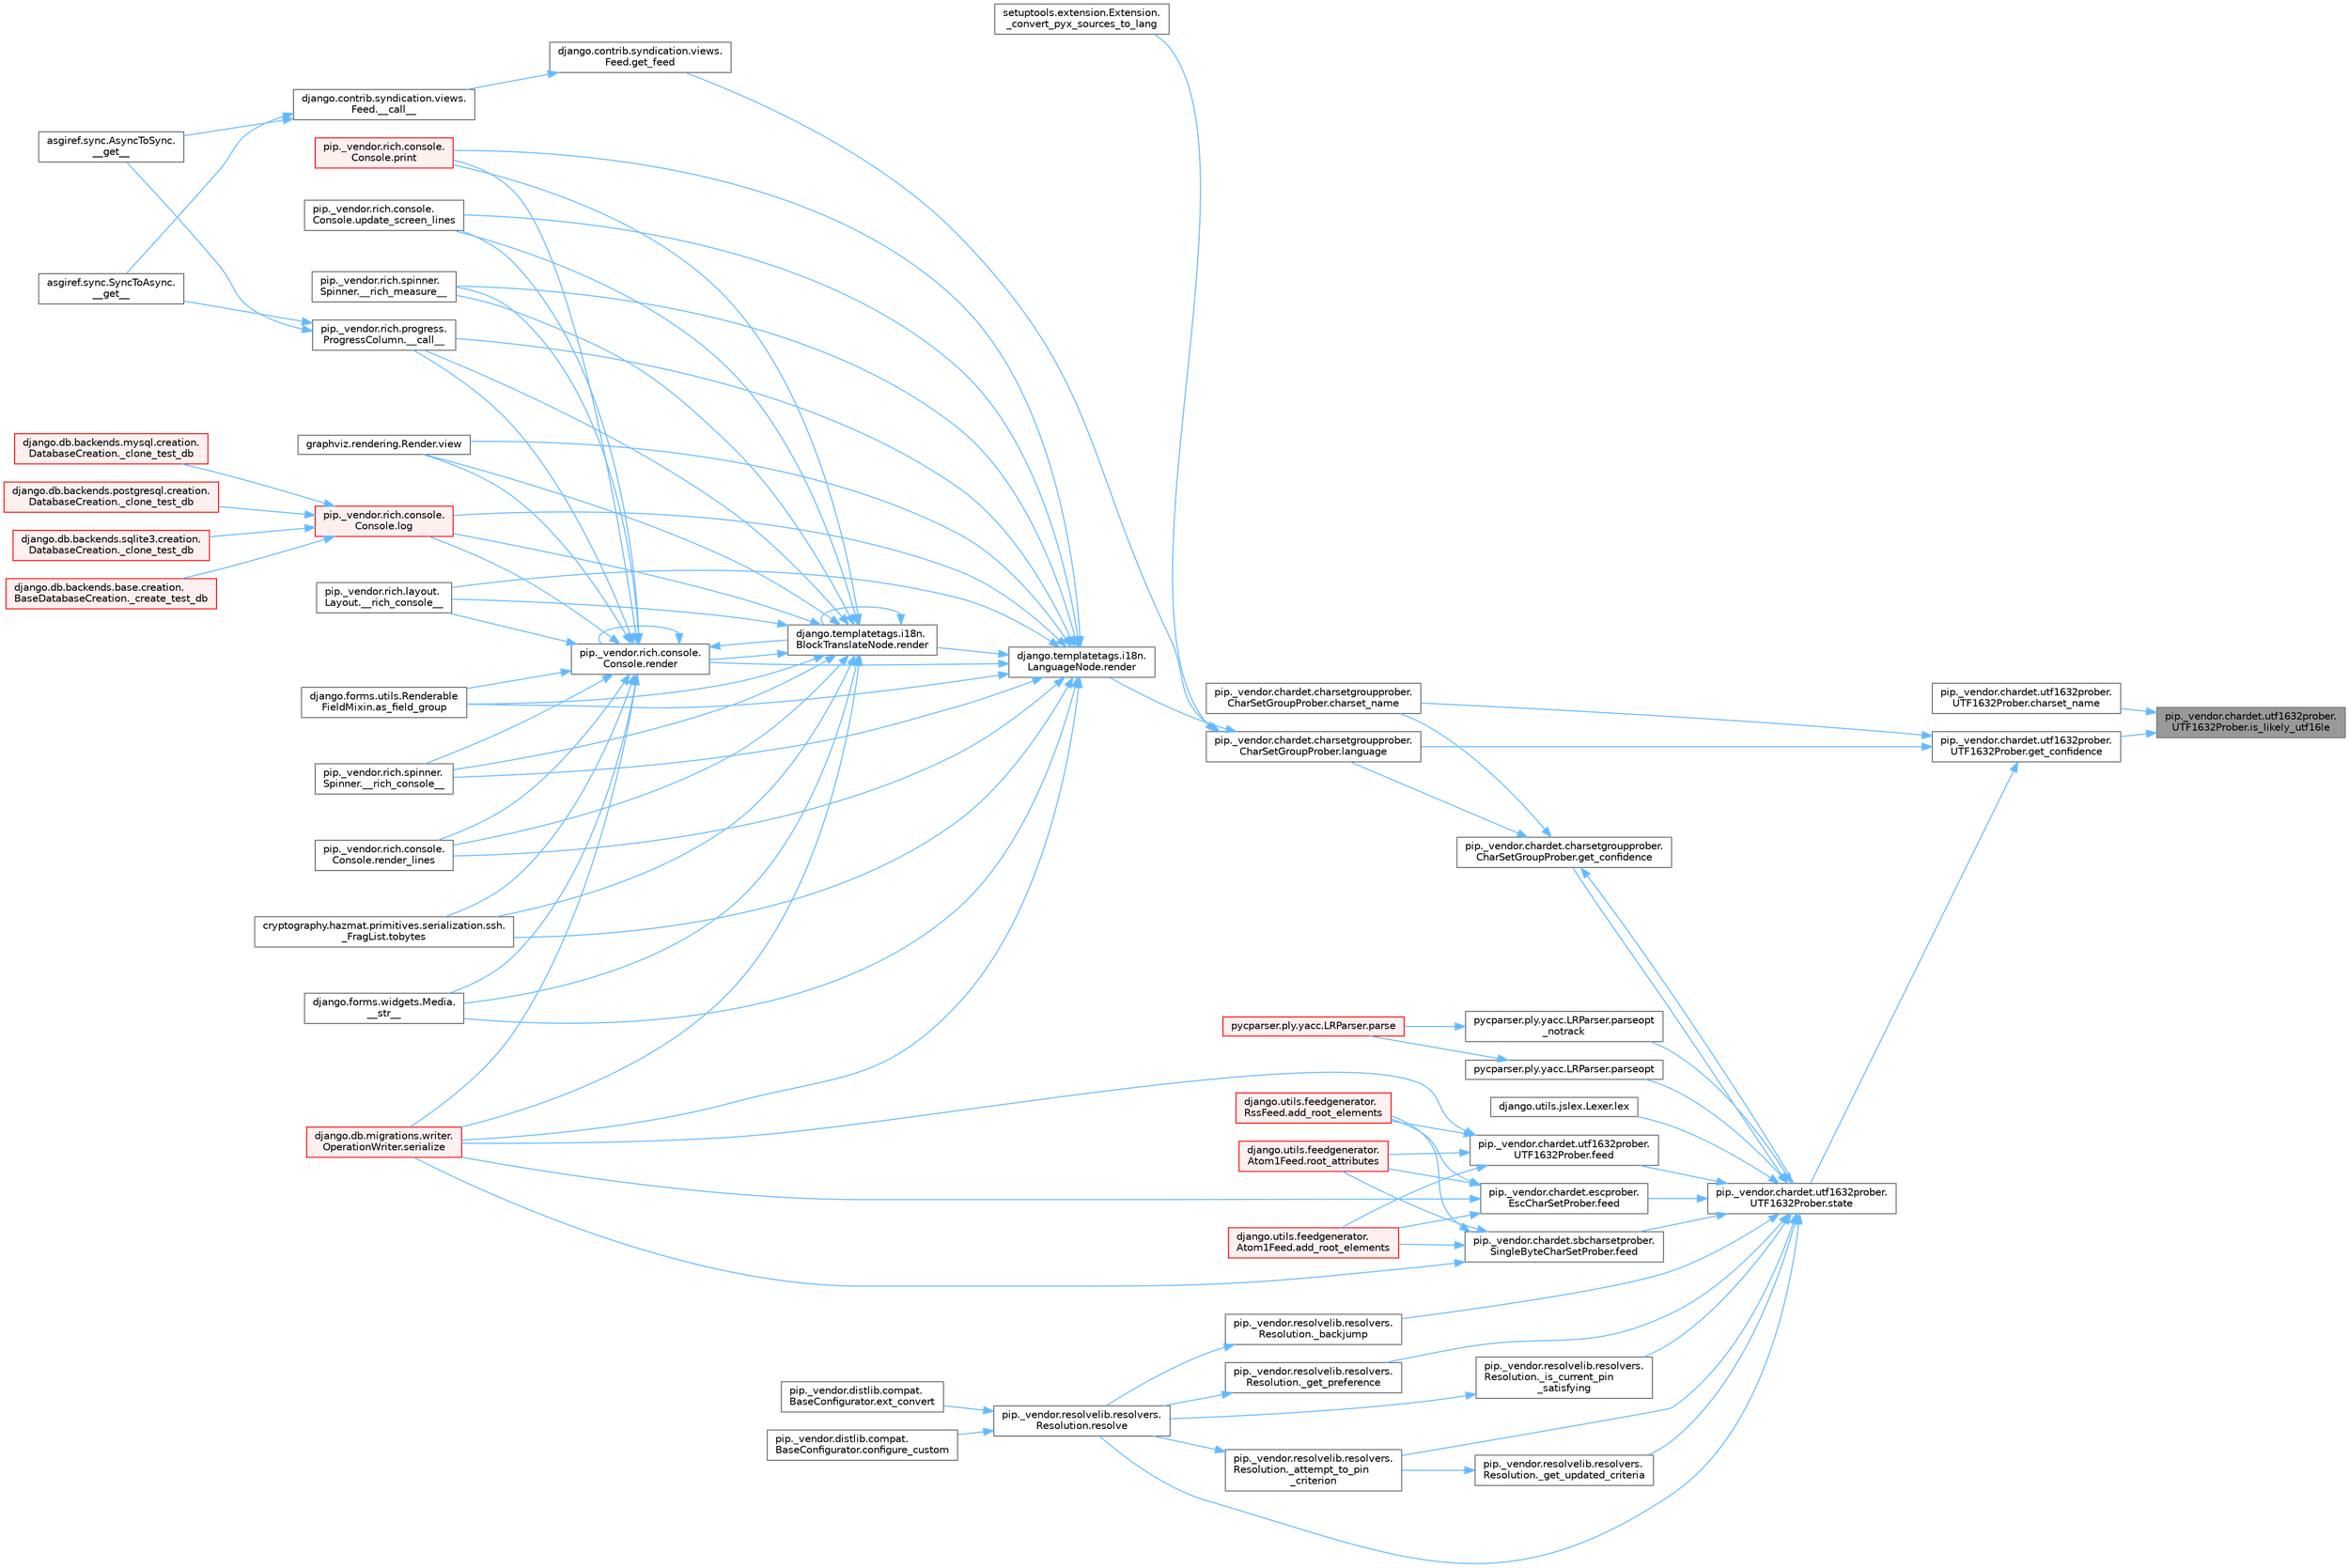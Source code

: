 digraph "pip._vendor.chardet.utf1632prober.UTF1632Prober.is_likely_utf16le"
{
 // LATEX_PDF_SIZE
  bgcolor="transparent";
  edge [fontname=Helvetica,fontsize=10,labelfontname=Helvetica,labelfontsize=10];
  node [fontname=Helvetica,fontsize=10,shape=box,height=0.2,width=0.4];
  rankdir="RL";
  Node1 [id="Node000001",label="pip._vendor.chardet.utf1632prober.\lUTF1632Prober.is_likely_utf16le",height=0.2,width=0.4,color="gray40", fillcolor="grey60", style="filled", fontcolor="black",tooltip=" "];
  Node1 -> Node2 [id="edge1_Node000001_Node000002",dir="back",color="steelblue1",style="solid",tooltip=" "];
  Node2 [id="Node000002",label="pip._vendor.chardet.utf1632prober.\lUTF1632Prober.charset_name",height=0.2,width=0.4,color="grey40", fillcolor="white", style="filled",URL="$classpip_1_1__vendor_1_1chardet_1_1utf1632prober_1_1_u_t_f1632_prober.html#ab5f351274155f267d04e9454cd512623",tooltip=" "];
  Node1 -> Node3 [id="edge2_Node000001_Node000003",dir="back",color="steelblue1",style="solid",tooltip=" "];
  Node3 [id="Node000003",label="pip._vendor.chardet.utf1632prober.\lUTF1632Prober.get_confidence",height=0.2,width=0.4,color="grey40", fillcolor="white", style="filled",URL="$classpip_1_1__vendor_1_1chardet_1_1utf1632prober_1_1_u_t_f1632_prober.html#affa213cc21dcc7fc05934a7490002728",tooltip=" "];
  Node3 -> Node4 [id="edge3_Node000003_Node000004",dir="back",color="steelblue1",style="solid",tooltip=" "];
  Node4 [id="Node000004",label="pip._vendor.chardet.charsetgroupprober.\lCharSetGroupProber.charset_name",height=0.2,width=0.4,color="grey40", fillcolor="white", style="filled",URL="$classpip_1_1__vendor_1_1chardet_1_1charsetgroupprober_1_1_char_set_group_prober.html#a72f1a7ffc65aedd4c2fb9c1eb05249cf",tooltip=" "];
  Node3 -> Node5 [id="edge4_Node000003_Node000005",dir="back",color="steelblue1",style="solid",tooltip=" "];
  Node5 [id="Node000005",label="pip._vendor.chardet.charsetgroupprober.\lCharSetGroupProber.language",height=0.2,width=0.4,color="grey40", fillcolor="white", style="filled",URL="$classpip_1_1__vendor_1_1chardet_1_1charsetgroupprober_1_1_char_set_group_prober.html#a4eed2755176d79c1d176c7500400f899",tooltip=" "];
  Node5 -> Node6 [id="edge5_Node000005_Node000006",dir="back",color="steelblue1",style="solid",tooltip=" "];
  Node6 [id="Node000006",label="setuptools.extension.Extension.\l_convert_pyx_sources_to_lang",height=0.2,width=0.4,color="grey40", fillcolor="white", style="filled",URL="$classsetuptools_1_1extension_1_1_extension.html#aaf601d7106ef472a4913e4bacd039c2a",tooltip=" "];
  Node5 -> Node7 [id="edge6_Node000005_Node000007",dir="back",color="steelblue1",style="solid",tooltip=" "];
  Node7 [id="Node000007",label="django.contrib.syndication.views.\lFeed.get_feed",height=0.2,width=0.4,color="grey40", fillcolor="white", style="filled",URL="$classdjango_1_1contrib_1_1syndication_1_1views_1_1_feed.html#a22e9036857876e13966fd7f846ae909d",tooltip=" "];
  Node7 -> Node8 [id="edge7_Node000007_Node000008",dir="back",color="steelblue1",style="solid",tooltip=" "];
  Node8 [id="Node000008",label="django.contrib.syndication.views.\lFeed.__call__",height=0.2,width=0.4,color="grey40", fillcolor="white", style="filled",URL="$classdjango_1_1contrib_1_1syndication_1_1views_1_1_feed.html#ac7a9680a1b709d8eb37ae3c6ce000220",tooltip=" "];
  Node8 -> Node9 [id="edge8_Node000008_Node000009",dir="back",color="steelblue1",style="solid",tooltip=" "];
  Node9 [id="Node000009",label="asgiref.sync.AsyncToSync.\l__get__",height=0.2,width=0.4,color="grey40", fillcolor="white", style="filled",URL="$classasgiref_1_1sync_1_1_async_to_sync.html#a23e9ef7a73da98dad9e3f4e65846969b",tooltip=" "];
  Node8 -> Node10 [id="edge9_Node000008_Node000010",dir="back",color="steelblue1",style="solid",tooltip=" "];
  Node10 [id="Node000010",label="asgiref.sync.SyncToAsync.\l__get__",height=0.2,width=0.4,color="grey40", fillcolor="white", style="filled",URL="$classasgiref_1_1sync_1_1_sync_to_async.html#aebdfbe3f01079a529fd2f39810597381",tooltip=" "];
  Node5 -> Node11 [id="edge10_Node000005_Node000011",dir="back",color="steelblue1",style="solid",tooltip=" "];
  Node11 [id="Node000011",label="django.templatetags.i18n.\lLanguageNode.render",height=0.2,width=0.4,color="grey40", fillcolor="white", style="filled",URL="$classdjango_1_1templatetags_1_1i18n_1_1_language_node.html#a2c88f345e9d8623bafaa4eb5efdefa84",tooltip=" "];
  Node11 -> Node12 [id="edge11_Node000011_Node000012",dir="back",color="steelblue1",style="solid",tooltip=" "];
  Node12 [id="Node000012",label="pip._vendor.rich.progress.\lProgressColumn.__call__",height=0.2,width=0.4,color="grey40", fillcolor="white", style="filled",URL="$classpip_1_1__vendor_1_1rich_1_1progress_1_1_progress_column.html#ae0c399be74222f949edb0fa5324cf6ea",tooltip=" "];
  Node12 -> Node9 [id="edge12_Node000012_Node000009",dir="back",color="steelblue1",style="solid",tooltip=" "];
  Node12 -> Node10 [id="edge13_Node000012_Node000010",dir="back",color="steelblue1",style="solid",tooltip=" "];
  Node11 -> Node13 [id="edge14_Node000011_Node000013",dir="back",color="steelblue1",style="solid",tooltip=" "];
  Node13 [id="Node000013",label="pip._vendor.rich.layout.\lLayout.__rich_console__",height=0.2,width=0.4,color="grey40", fillcolor="white", style="filled",URL="$classpip_1_1__vendor_1_1rich_1_1layout_1_1_layout.html#ac39cb3d17d2b0324ee1b0dada41a3ebd",tooltip=" "];
  Node11 -> Node14 [id="edge15_Node000011_Node000014",dir="back",color="steelblue1",style="solid",tooltip=" "];
  Node14 [id="Node000014",label="pip._vendor.rich.spinner.\lSpinner.__rich_console__",height=0.2,width=0.4,color="grey40", fillcolor="white", style="filled",URL="$classpip_1_1__vendor_1_1rich_1_1spinner_1_1_spinner.html#a6883d8dced19ac48d4dfc74f776357fd",tooltip=" "];
  Node11 -> Node15 [id="edge16_Node000011_Node000015",dir="back",color="steelblue1",style="solid",tooltip=" "];
  Node15 [id="Node000015",label="pip._vendor.rich.spinner.\lSpinner.__rich_measure__",height=0.2,width=0.4,color="grey40", fillcolor="white", style="filled",URL="$classpip_1_1__vendor_1_1rich_1_1spinner_1_1_spinner.html#a89745682c823c44a31bae8e8d07869f5",tooltip=" "];
  Node11 -> Node16 [id="edge17_Node000011_Node000016",dir="back",color="steelblue1",style="solid",tooltip=" "];
  Node16 [id="Node000016",label="django.forms.widgets.Media.\l__str__",height=0.2,width=0.4,color="grey40", fillcolor="white", style="filled",URL="$classdjango_1_1forms_1_1widgets_1_1_media.html#ae1651710548a7d9f14f036d035012d21",tooltip=" "];
  Node11 -> Node17 [id="edge18_Node000011_Node000017",dir="back",color="steelblue1",style="solid",tooltip=" "];
  Node17 [id="Node000017",label="django.forms.utils.Renderable\lFieldMixin.as_field_group",height=0.2,width=0.4,color="grey40", fillcolor="white", style="filled",URL="$classdjango_1_1forms_1_1utils_1_1_renderable_field_mixin.html#a1e9a1b4f790ea694431554267fd5d74c",tooltip=" "];
  Node11 -> Node18 [id="edge19_Node000011_Node000018",dir="back",color="steelblue1",style="solid",tooltip=" "];
  Node18 [id="Node000018",label="pip._vendor.rich.console.\lConsole.log",height=0.2,width=0.4,color="red", fillcolor="#FFF0F0", style="filled",URL="$classpip_1_1__vendor_1_1rich_1_1console_1_1_console.html#af9c77e39f9413fc2b134c60cfa23b0f1",tooltip=" "];
  Node18 -> Node19 [id="edge20_Node000018_Node000019",dir="back",color="steelblue1",style="solid",tooltip=" "];
  Node19 [id="Node000019",label="django.db.backends.mysql.creation.\lDatabaseCreation._clone_test_db",height=0.2,width=0.4,color="red", fillcolor="#FFF0F0", style="filled",URL="$classdjango_1_1db_1_1backends_1_1mysql_1_1creation_1_1_database_creation.html#ab4d99b6a9b6a81141d0fba9440d91619",tooltip=" "];
  Node18 -> Node21 [id="edge21_Node000018_Node000021",dir="back",color="steelblue1",style="solid",tooltip=" "];
  Node21 [id="Node000021",label="django.db.backends.postgresql.creation.\lDatabaseCreation._clone_test_db",height=0.2,width=0.4,color="red", fillcolor="#FFF0F0", style="filled",URL="$classdjango_1_1db_1_1backends_1_1postgresql_1_1creation_1_1_database_creation.html#ab57e8a2ba94a8a4888fd435036b4c322",tooltip=" "];
  Node18 -> Node22 [id="edge22_Node000018_Node000022",dir="back",color="steelblue1",style="solid",tooltip=" "];
  Node22 [id="Node000022",label="django.db.backends.sqlite3.creation.\lDatabaseCreation._clone_test_db",height=0.2,width=0.4,color="red", fillcolor="#FFF0F0", style="filled",URL="$classdjango_1_1db_1_1backends_1_1sqlite3_1_1creation_1_1_database_creation.html#a43a28bd11187e2b0677fd0be7643387b",tooltip=" "];
  Node18 -> Node23 [id="edge23_Node000018_Node000023",dir="back",color="steelblue1",style="solid",tooltip=" "];
  Node23 [id="Node000023",label="django.db.backends.base.creation.\lBaseDatabaseCreation._create_test_db",height=0.2,width=0.4,color="red", fillcolor="#FFF0F0", style="filled",URL="$classdjango_1_1db_1_1backends_1_1base_1_1creation_1_1_base_database_creation.html#a3782aff49b95503af2f0e518a10dc22d",tooltip=" "];
  Node11 -> Node439 [id="edge24_Node000011_Node000439",dir="back",color="steelblue1",style="solid",tooltip=" "];
  Node439 [id="Node000439",label="pip._vendor.rich.console.\lConsole.print",height=0.2,width=0.4,color="red", fillcolor="#FFF0F0", style="filled",URL="$classpip_1_1__vendor_1_1rich_1_1console_1_1_console.html#af954370cdbb49236b597f2c11064549d",tooltip=" "];
  Node11 -> Node521 [id="edge25_Node000011_Node000521",dir="back",color="steelblue1",style="solid",tooltip=" "];
  Node521 [id="Node000521",label="django.templatetags.i18n.\lBlockTranslateNode.render",height=0.2,width=0.4,color="grey40", fillcolor="white", style="filled",URL="$classdjango_1_1templatetags_1_1i18n_1_1_block_translate_node.html#aaf05bebfd02c1c4b676387ada0357832",tooltip=" "];
  Node521 -> Node12 [id="edge26_Node000521_Node000012",dir="back",color="steelblue1",style="solid",tooltip=" "];
  Node521 -> Node13 [id="edge27_Node000521_Node000013",dir="back",color="steelblue1",style="solid",tooltip=" "];
  Node521 -> Node14 [id="edge28_Node000521_Node000014",dir="back",color="steelblue1",style="solid",tooltip=" "];
  Node521 -> Node15 [id="edge29_Node000521_Node000015",dir="back",color="steelblue1",style="solid",tooltip=" "];
  Node521 -> Node16 [id="edge30_Node000521_Node000016",dir="back",color="steelblue1",style="solid",tooltip=" "];
  Node521 -> Node17 [id="edge31_Node000521_Node000017",dir="back",color="steelblue1",style="solid",tooltip=" "];
  Node521 -> Node18 [id="edge32_Node000521_Node000018",dir="back",color="steelblue1",style="solid",tooltip=" "];
  Node521 -> Node439 [id="edge33_Node000521_Node000439",dir="back",color="steelblue1",style="solid",tooltip=" "];
  Node521 -> Node521 [id="edge34_Node000521_Node000521",dir="back",color="steelblue1",style="solid",tooltip=" "];
  Node521 -> Node522 [id="edge35_Node000521_Node000522",dir="back",color="steelblue1",style="solid",tooltip=" "];
  Node522 [id="Node000522",label="pip._vendor.rich.console.\lConsole.render",height=0.2,width=0.4,color="grey40", fillcolor="white", style="filled",URL="$classpip_1_1__vendor_1_1rich_1_1console_1_1_console.html#a9551b8254c573105adde80622393a938",tooltip=" "];
  Node522 -> Node12 [id="edge36_Node000522_Node000012",dir="back",color="steelblue1",style="solid",tooltip=" "];
  Node522 -> Node13 [id="edge37_Node000522_Node000013",dir="back",color="steelblue1",style="solid",tooltip=" "];
  Node522 -> Node14 [id="edge38_Node000522_Node000014",dir="back",color="steelblue1",style="solid",tooltip=" "];
  Node522 -> Node15 [id="edge39_Node000522_Node000015",dir="back",color="steelblue1",style="solid",tooltip=" "];
  Node522 -> Node16 [id="edge40_Node000522_Node000016",dir="back",color="steelblue1",style="solid",tooltip=" "];
  Node522 -> Node17 [id="edge41_Node000522_Node000017",dir="back",color="steelblue1",style="solid",tooltip=" "];
  Node522 -> Node18 [id="edge42_Node000522_Node000018",dir="back",color="steelblue1",style="solid",tooltip=" "];
  Node522 -> Node439 [id="edge43_Node000522_Node000439",dir="back",color="steelblue1",style="solid",tooltip=" "];
  Node522 -> Node521 [id="edge44_Node000522_Node000521",dir="back",color="steelblue1",style="solid",tooltip=" "];
  Node522 -> Node522 [id="edge45_Node000522_Node000522",dir="back",color="steelblue1",style="solid",tooltip=" "];
  Node522 -> Node523 [id="edge46_Node000522_Node000523",dir="back",color="steelblue1",style="solid",tooltip=" "];
  Node523 [id="Node000523",label="pip._vendor.rich.console.\lConsole.render_lines",height=0.2,width=0.4,color="grey40", fillcolor="white", style="filled",URL="$classpip_1_1__vendor_1_1rich_1_1console_1_1_console.html#a5818808a49db20c5bee6986425f96f14",tooltip=" "];
  Node522 -> Node524 [id="edge47_Node000522_Node000524",dir="back",color="steelblue1",style="solid",tooltip=" "];
  Node524 [id="Node000524",label="django.db.migrations.writer.\lOperationWriter.serialize",height=0.2,width=0.4,color="red", fillcolor="#FFF0F0", style="filled",URL="$classdjango_1_1db_1_1migrations_1_1writer_1_1_operation_writer.html#a866e8d13e1c54a35d74e9a6b0383b2f8",tooltip=" "];
  Node522 -> Node596 [id="edge48_Node000522_Node000596",dir="back",color="steelblue1",style="solid",tooltip=" "];
  Node596 [id="Node000596",label="cryptography.hazmat.primitives.serialization.ssh.\l_FragList.tobytes",height=0.2,width=0.4,color="grey40", fillcolor="white", style="filled",URL="$classcryptography_1_1hazmat_1_1primitives_1_1serialization_1_1ssh_1_1___frag_list.html#a195dd4e7c741624829a13af53fa3de38",tooltip=" "];
  Node522 -> Node597 [id="edge49_Node000522_Node000597",dir="back",color="steelblue1",style="solid",tooltip=" "];
  Node597 [id="Node000597",label="pip._vendor.rich.console.\lConsole.update_screen_lines",height=0.2,width=0.4,color="grey40", fillcolor="white", style="filled",URL="$classpip_1_1__vendor_1_1rich_1_1console_1_1_console.html#a21cfe5af86ec7533f23d45fe2969817e",tooltip=" "];
  Node522 -> Node598 [id="edge50_Node000522_Node000598",dir="back",color="steelblue1",style="solid",tooltip=" "];
  Node598 [id="Node000598",label="graphviz.rendering.Render.view",height=0.2,width=0.4,color="grey40", fillcolor="white", style="filled",URL="$classgraphviz_1_1rendering_1_1_render.html#a53169c422996b9a7e92b5580c13914e2",tooltip=" "];
  Node521 -> Node523 [id="edge51_Node000521_Node000523",dir="back",color="steelblue1",style="solid",tooltip=" "];
  Node521 -> Node524 [id="edge52_Node000521_Node000524",dir="back",color="steelblue1",style="solid",tooltip=" "];
  Node521 -> Node596 [id="edge53_Node000521_Node000596",dir="back",color="steelblue1",style="solid",tooltip=" "];
  Node521 -> Node597 [id="edge54_Node000521_Node000597",dir="back",color="steelblue1",style="solid",tooltip=" "];
  Node521 -> Node598 [id="edge55_Node000521_Node000598",dir="back",color="steelblue1",style="solid",tooltip=" "];
  Node11 -> Node522 [id="edge56_Node000011_Node000522",dir="back",color="steelblue1",style="solid",tooltip=" "];
  Node11 -> Node523 [id="edge57_Node000011_Node000523",dir="back",color="steelblue1",style="solid",tooltip=" "];
  Node11 -> Node524 [id="edge58_Node000011_Node000524",dir="back",color="steelblue1",style="solid",tooltip=" "];
  Node11 -> Node596 [id="edge59_Node000011_Node000596",dir="back",color="steelblue1",style="solid",tooltip=" "];
  Node11 -> Node597 [id="edge60_Node000011_Node000597",dir="back",color="steelblue1",style="solid",tooltip=" "];
  Node11 -> Node598 [id="edge61_Node000011_Node000598",dir="back",color="steelblue1",style="solid",tooltip=" "];
  Node3 -> Node3185 [id="edge62_Node000003_Node003185",dir="back",color="steelblue1",style="solid",tooltip=" "];
  Node3185 [id="Node003185",label="pip._vendor.chardet.utf1632prober.\lUTF1632Prober.state",height=0.2,width=0.4,color="grey40", fillcolor="white", style="filled",URL="$classpip_1_1__vendor_1_1chardet_1_1utf1632prober_1_1_u_t_f1632_prober.html#a33fbc3b38525fe5a4e994e25118a46db",tooltip=" "];
  Node3185 -> Node3186 [id="edge63_Node003185_Node003186",dir="back",color="steelblue1",style="solid",tooltip=" "];
  Node3186 [id="Node003186",label="pip._vendor.resolvelib.resolvers.\lResolution._attempt_to_pin\l_criterion",height=0.2,width=0.4,color="grey40", fillcolor="white", style="filled",URL="$classpip_1_1__vendor_1_1resolvelib_1_1resolvers_1_1_resolution.html#a8ede57631fbb093024b2c6190f860578",tooltip=" "];
  Node3186 -> Node3187 [id="edge64_Node003186_Node003187",dir="back",color="steelblue1",style="solid",tooltip=" "];
  Node3187 [id="Node003187",label="pip._vendor.resolvelib.resolvers.\lResolution.resolve",height=0.2,width=0.4,color="grey40", fillcolor="white", style="filled",URL="$classpip_1_1__vendor_1_1resolvelib_1_1resolvers_1_1_resolution.html#abf24a4f0e5020afae4ac2ee6d280807a",tooltip=" "];
  Node3187 -> Node3084 [id="edge65_Node003187_Node003084",dir="back",color="steelblue1",style="solid",tooltip=" "];
  Node3084 [id="Node003084",label="pip._vendor.distlib.compat.\lBaseConfigurator.configure_custom",height=0.2,width=0.4,color="grey40", fillcolor="white", style="filled",URL="$classpip_1_1__vendor_1_1distlib_1_1compat_1_1_base_configurator.html#af4feb3037e756b7064576de15a803f21",tooltip=" "];
  Node3187 -> Node3085 [id="edge66_Node003187_Node003085",dir="back",color="steelblue1",style="solid",tooltip=" "];
  Node3085 [id="Node003085",label="pip._vendor.distlib.compat.\lBaseConfigurator.ext_convert",height=0.2,width=0.4,color="grey40", fillcolor="white", style="filled",URL="$classpip_1_1__vendor_1_1distlib_1_1compat_1_1_base_configurator.html#ad2396c99e842d8f5f96207d76d9491cd",tooltip=" "];
  Node3185 -> Node3188 [id="edge67_Node003185_Node003188",dir="back",color="steelblue1",style="solid",tooltip=" "];
  Node3188 [id="Node003188",label="pip._vendor.resolvelib.resolvers.\lResolution._backjump",height=0.2,width=0.4,color="grey40", fillcolor="white", style="filled",URL="$classpip_1_1__vendor_1_1resolvelib_1_1resolvers_1_1_resolution.html#a7fe87674694eeb17cb30dd36ebadda42",tooltip=" "];
  Node3188 -> Node3187 [id="edge68_Node003188_Node003187",dir="back",color="steelblue1",style="solid",tooltip=" "];
  Node3185 -> Node3189 [id="edge69_Node003185_Node003189",dir="back",color="steelblue1",style="solid",tooltip=" "];
  Node3189 [id="Node003189",label="pip._vendor.resolvelib.resolvers.\lResolution._get_preference",height=0.2,width=0.4,color="grey40", fillcolor="white", style="filled",URL="$classpip_1_1__vendor_1_1resolvelib_1_1resolvers_1_1_resolution.html#a7c329ea763f619d3698aea05c1489e89",tooltip=" "];
  Node3189 -> Node3187 [id="edge70_Node003189_Node003187",dir="back",color="steelblue1",style="solid",tooltip=" "];
  Node3185 -> Node3190 [id="edge71_Node003185_Node003190",dir="back",color="steelblue1",style="solid",tooltip=" "];
  Node3190 [id="Node003190",label="pip._vendor.resolvelib.resolvers.\lResolution._get_updated_criteria",height=0.2,width=0.4,color="grey40", fillcolor="white", style="filled",URL="$classpip_1_1__vendor_1_1resolvelib_1_1resolvers_1_1_resolution.html#a64151ae2f0f597da69ce99c3528ebff8",tooltip=" "];
  Node3190 -> Node3186 [id="edge72_Node003190_Node003186",dir="back",color="steelblue1",style="solid",tooltip=" "];
  Node3185 -> Node3191 [id="edge73_Node003185_Node003191",dir="back",color="steelblue1",style="solid",tooltip=" "];
  Node3191 [id="Node003191",label="pip._vendor.resolvelib.resolvers.\lResolution._is_current_pin\l_satisfying",height=0.2,width=0.4,color="grey40", fillcolor="white", style="filled",URL="$classpip_1_1__vendor_1_1resolvelib_1_1resolvers_1_1_resolution.html#abc71e9edd52232d2f55e4b2b2f134618",tooltip=" "];
  Node3191 -> Node3187 [id="edge74_Node003191_Node003187",dir="back",color="steelblue1",style="solid",tooltip=" "];
  Node3185 -> Node3192 [id="edge75_Node003185_Node003192",dir="back",color="steelblue1",style="solid",tooltip=" "];
  Node3192 [id="Node003192",label="pip._vendor.chardet.escprober.\lEscCharSetProber.feed",height=0.2,width=0.4,color="grey40", fillcolor="white", style="filled",URL="$classpip_1_1__vendor_1_1chardet_1_1escprober_1_1_esc_char_set_prober.html#ad4c988e1f9e0cfe2cae4ebdc50ebe61c",tooltip=" "];
  Node3192 -> Node217 [id="edge76_Node003192_Node000217",dir="back",color="steelblue1",style="solid",tooltip=" "];
  Node217 [id="Node000217",label="django.utils.feedgenerator.\lAtom1Feed.add_root_elements",height=0.2,width=0.4,color="red", fillcolor="#FFF0F0", style="filled",URL="$classdjango_1_1utils_1_1feedgenerator_1_1_atom1_feed.html#a3f861beae65b2c1d07d6192175be850e",tooltip=" "];
  Node3192 -> Node1747 [id="edge77_Node003192_Node001747",dir="back",color="steelblue1",style="solid",tooltip=" "];
  Node1747 [id="Node001747",label="django.utils.feedgenerator.\lRssFeed.add_root_elements",height=0.2,width=0.4,color="red", fillcolor="#FFF0F0", style="filled",URL="$classdjango_1_1utils_1_1feedgenerator_1_1_rss_feed.html#afe28a1e8efc5fc065f74b4277a43663e",tooltip=" "];
  Node3192 -> Node1749 [id="edge78_Node003192_Node001749",dir="back",color="steelblue1",style="solid",tooltip=" "];
  Node1749 [id="Node001749",label="django.utils.feedgenerator.\lAtom1Feed.root_attributes",height=0.2,width=0.4,color="red", fillcolor="#FFF0F0", style="filled",URL="$classdjango_1_1utils_1_1feedgenerator_1_1_atom1_feed.html#a8ea06279a106db871795893125306409",tooltip=" "];
  Node3192 -> Node524 [id="edge79_Node003192_Node000524",dir="back",color="steelblue1",style="solid",tooltip=" "];
  Node3185 -> Node3193 [id="edge80_Node003185_Node003193",dir="back",color="steelblue1",style="solid",tooltip=" "];
  Node3193 [id="Node003193",label="pip._vendor.chardet.sbcharsetprober.\lSingleByteCharSetProber.feed",height=0.2,width=0.4,color="grey40", fillcolor="white", style="filled",URL="$classpip_1_1__vendor_1_1chardet_1_1sbcharsetprober_1_1_single_byte_char_set_prober.html#ab6d2e8e37d450e7ce0dda8dadfec2b57",tooltip=" "];
  Node3193 -> Node217 [id="edge81_Node003193_Node000217",dir="back",color="steelblue1",style="solid",tooltip=" "];
  Node3193 -> Node1747 [id="edge82_Node003193_Node001747",dir="back",color="steelblue1",style="solid",tooltip=" "];
  Node3193 -> Node1749 [id="edge83_Node003193_Node001749",dir="back",color="steelblue1",style="solid",tooltip=" "];
  Node3193 -> Node524 [id="edge84_Node003193_Node000524",dir="back",color="steelblue1",style="solid",tooltip=" "];
  Node3185 -> Node3194 [id="edge85_Node003185_Node003194",dir="back",color="steelblue1",style="solid",tooltip=" "];
  Node3194 [id="Node003194",label="pip._vendor.chardet.utf1632prober.\lUTF1632Prober.feed",height=0.2,width=0.4,color="grey40", fillcolor="white", style="filled",URL="$classpip_1_1__vendor_1_1chardet_1_1utf1632prober_1_1_u_t_f1632_prober.html#a16a8bea3b9608f94237b49f2f0cd4b74",tooltip=" "];
  Node3194 -> Node217 [id="edge86_Node003194_Node000217",dir="back",color="steelblue1",style="solid",tooltip=" "];
  Node3194 -> Node1747 [id="edge87_Node003194_Node001747",dir="back",color="steelblue1",style="solid",tooltip=" "];
  Node3194 -> Node1749 [id="edge88_Node003194_Node001749",dir="back",color="steelblue1",style="solid",tooltip=" "];
  Node3194 -> Node524 [id="edge89_Node003194_Node000524",dir="back",color="steelblue1",style="solid",tooltip=" "];
  Node3185 -> Node3195 [id="edge90_Node003185_Node003195",dir="back",color="steelblue1",style="solid",tooltip=" "];
  Node3195 [id="Node003195",label="pip._vendor.chardet.charsetgroupprober.\lCharSetGroupProber.get_confidence",height=0.2,width=0.4,color="grey40", fillcolor="white", style="filled",URL="$classpip_1_1__vendor_1_1chardet_1_1charsetgroupprober_1_1_char_set_group_prober.html#a45c3877c8cf8576a1198d250f91c33f9",tooltip=" "];
  Node3195 -> Node4 [id="edge91_Node003195_Node000004",dir="back",color="steelblue1",style="solid",tooltip=" "];
  Node3195 -> Node5 [id="edge92_Node003195_Node000005",dir="back",color="steelblue1",style="solid",tooltip=" "];
  Node3195 -> Node3185 [id="edge93_Node003195_Node003185",dir="back",color="steelblue1",style="solid",tooltip=" "];
  Node3185 -> Node3196 [id="edge94_Node003185_Node003196",dir="back",color="steelblue1",style="solid",tooltip=" "];
  Node3196 [id="Node003196",label="django.utils.jslex.Lexer.lex",height=0.2,width=0.4,color="grey40", fillcolor="white", style="filled",URL="$classdjango_1_1utils_1_1jslex_1_1_lexer.html#ac1ea9cc06e8fb7d8aa61579b343d5689",tooltip=" "];
  Node3185 -> Node3197 [id="edge95_Node003185_Node003197",dir="back",color="steelblue1",style="solid",tooltip=" "];
  Node3197 [id="Node003197",label="pycparser.ply.yacc.LRParser.parseopt",height=0.2,width=0.4,color="grey40", fillcolor="white", style="filled",URL="$classpycparser_1_1ply_1_1yacc_1_1_l_r_parser.html#a5f0e8a66265f6c3fb3de2be9372c558c",tooltip=" "];
  Node3197 -> Node3198 [id="edge96_Node003197_Node003198",dir="back",color="steelblue1",style="solid",tooltip=" "];
  Node3198 [id="Node003198",label="pycparser.ply.yacc.LRParser.parse",height=0.2,width=0.4,color="red", fillcolor="#FFF0F0", style="filled",URL="$classpycparser_1_1ply_1_1yacc_1_1_l_r_parser.html#a8e0ed5150402ae8a52ff2ed0f6c46486",tooltip=" "];
  Node3185 -> Node3199 [id="edge97_Node003185_Node003199",dir="back",color="steelblue1",style="solid",tooltip=" "];
  Node3199 [id="Node003199",label="pycparser.ply.yacc.LRParser.parseopt\l_notrack",height=0.2,width=0.4,color="grey40", fillcolor="white", style="filled",URL="$classpycparser_1_1ply_1_1yacc_1_1_l_r_parser.html#a67455ac593f9df2cff0efb9ac014e291",tooltip=" "];
  Node3199 -> Node3198 [id="edge98_Node003199_Node003198",dir="back",color="steelblue1",style="solid",tooltip=" "];
  Node3185 -> Node3187 [id="edge99_Node003185_Node003187",dir="back",color="steelblue1",style="solid",tooltip=" "];
}
